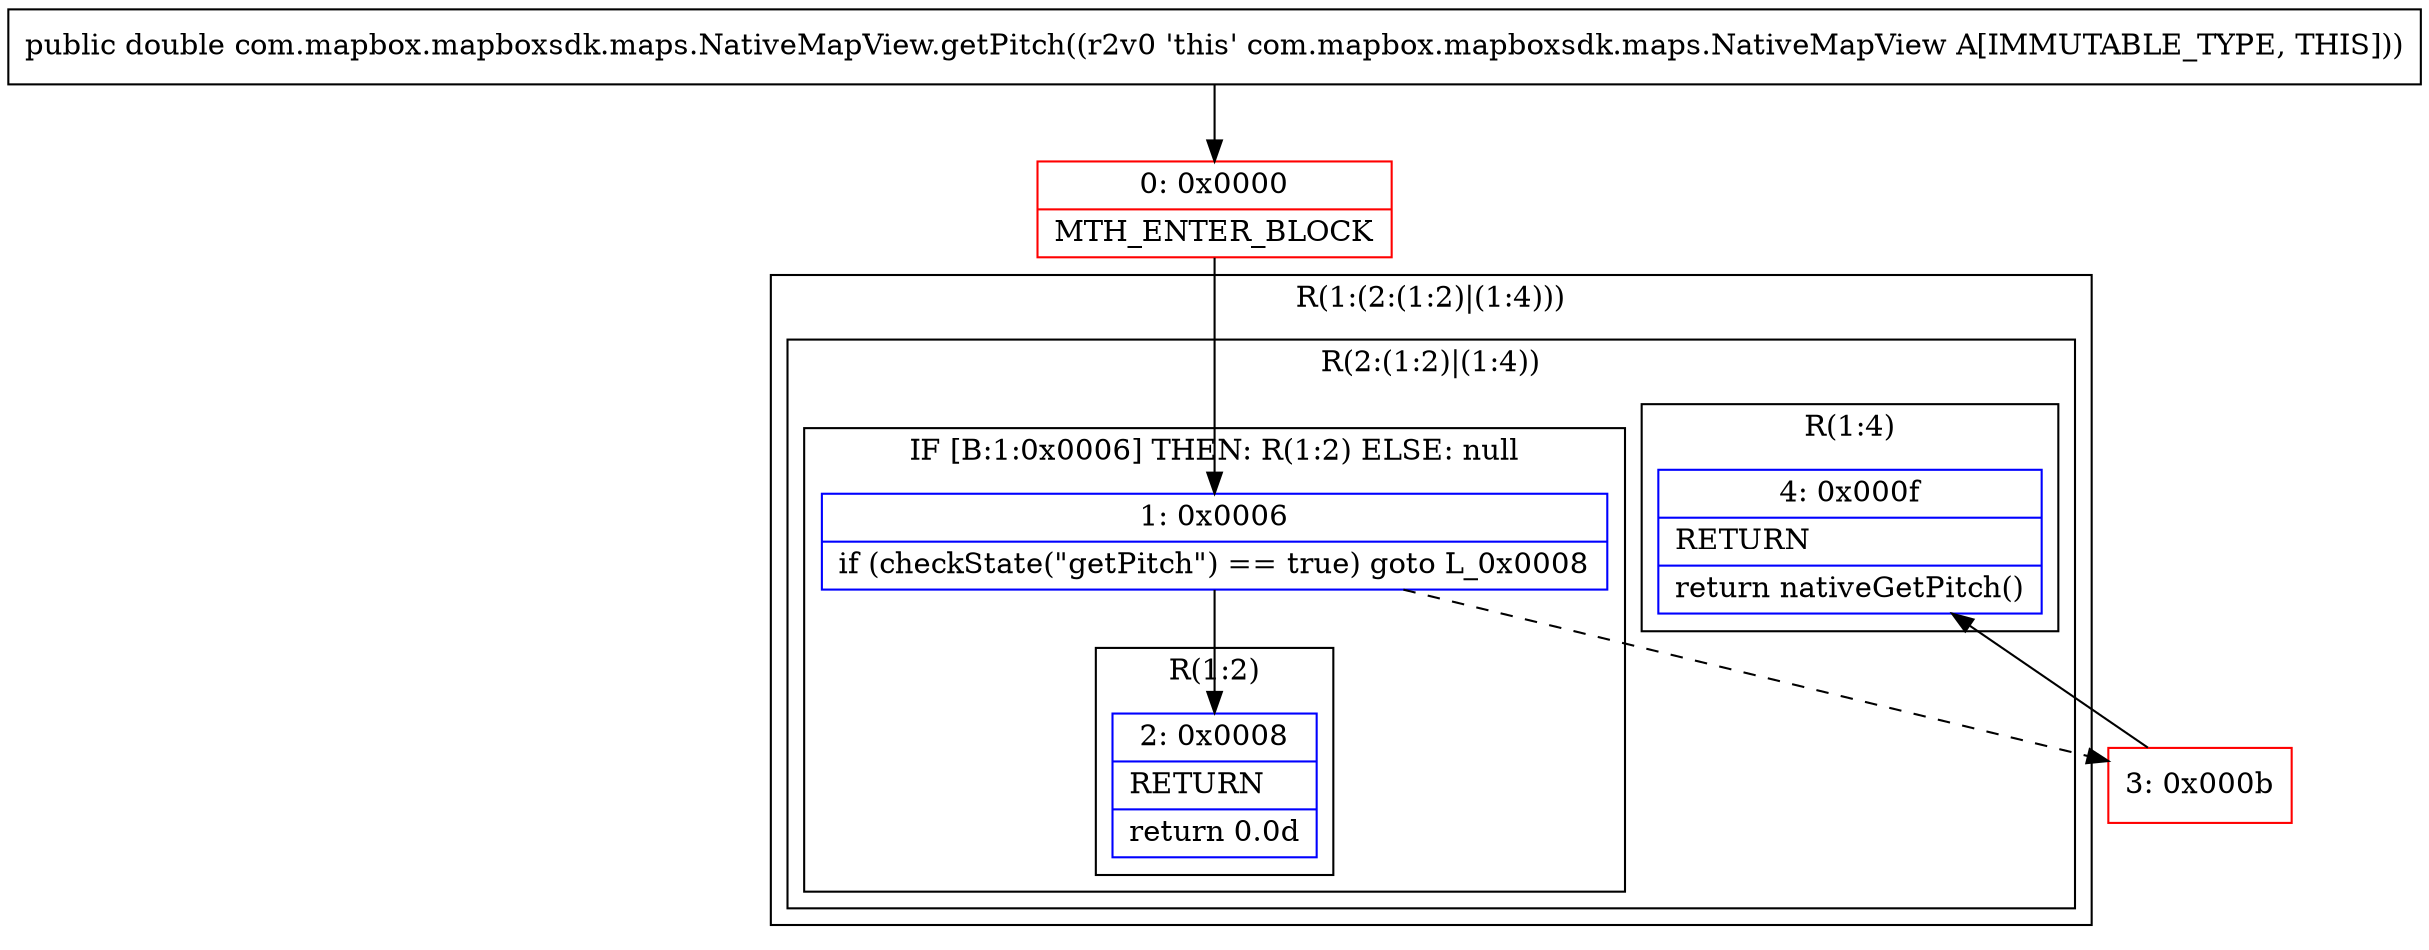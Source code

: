 digraph "CFG forcom.mapbox.mapboxsdk.maps.NativeMapView.getPitch()D" {
subgraph cluster_Region_1337824062 {
label = "R(1:(2:(1:2)|(1:4)))";
node [shape=record,color=blue];
subgraph cluster_Region_134924380 {
label = "R(2:(1:2)|(1:4))";
node [shape=record,color=blue];
subgraph cluster_IfRegion_1614849397 {
label = "IF [B:1:0x0006] THEN: R(1:2) ELSE: null";
node [shape=record,color=blue];
Node_1 [shape=record,label="{1\:\ 0x0006|if (checkState(\"getPitch\") == true) goto L_0x0008\l}"];
subgraph cluster_Region_1075285981 {
label = "R(1:2)";
node [shape=record,color=blue];
Node_2 [shape=record,label="{2\:\ 0x0008|RETURN\l|return 0.0d\l}"];
}
}
subgraph cluster_Region_1670434946 {
label = "R(1:4)";
node [shape=record,color=blue];
Node_4 [shape=record,label="{4\:\ 0x000f|RETURN\l|return nativeGetPitch()\l}"];
}
}
}
Node_0 [shape=record,color=red,label="{0\:\ 0x0000|MTH_ENTER_BLOCK\l}"];
Node_3 [shape=record,color=red,label="{3\:\ 0x000b}"];
MethodNode[shape=record,label="{public double com.mapbox.mapboxsdk.maps.NativeMapView.getPitch((r2v0 'this' com.mapbox.mapboxsdk.maps.NativeMapView A[IMMUTABLE_TYPE, THIS])) }"];
MethodNode -> Node_0;
Node_1 -> Node_2;
Node_1 -> Node_3[style=dashed];
Node_0 -> Node_1;
Node_3 -> Node_4;
}


